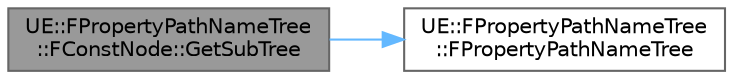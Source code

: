 digraph "UE::FPropertyPathNameTree::FConstNode::GetSubTree"
{
 // INTERACTIVE_SVG=YES
 // LATEX_PDF_SIZE
  bgcolor="transparent";
  edge [fontname=Helvetica,fontsize=10,labelfontname=Helvetica,labelfontsize=10];
  node [fontname=Helvetica,fontsize=10,shape=box,height=0.2,width=0.4];
  rankdir="LR";
  Node1 [id="Node000001",label="UE::FPropertyPathNameTree\l::FConstNode::GetSubTree",height=0.2,width=0.4,color="gray40", fillcolor="grey60", style="filled", fontcolor="black",tooltip=" "];
  Node1 -> Node2 [id="edge1_Node000001_Node000002",color="steelblue1",style="solid",tooltip=" "];
  Node2 [id="Node000002",label="UE::FPropertyPathNameTree\l::FPropertyPathNameTree",height=0.2,width=0.4,color="grey40", fillcolor="white", style="filled",URL="$de/d55/classUE_1_1FPropertyPathNameTree.html#adc3485f3b5ca40d0d3e0be993fe2c09b",tooltip=" "];
}
